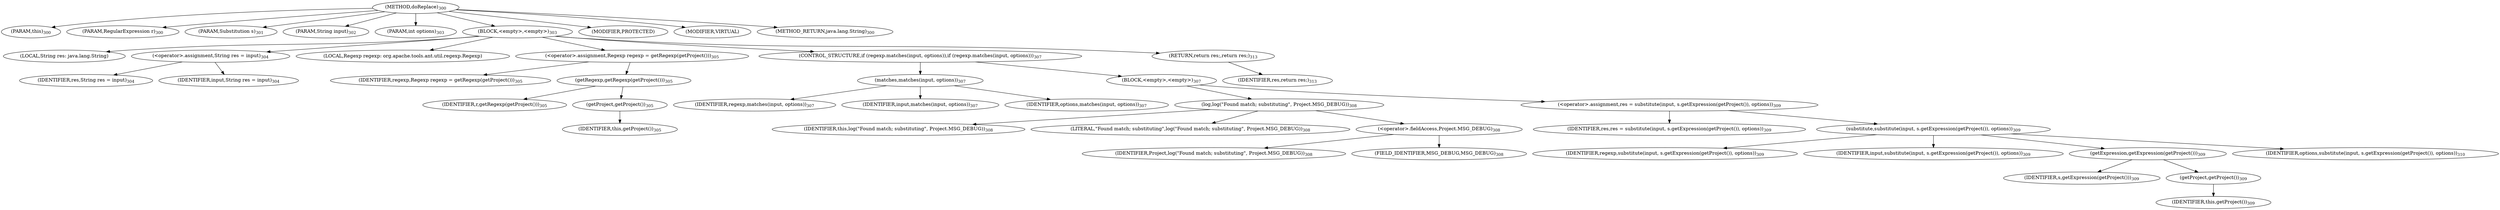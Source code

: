 digraph "doReplace" {  
"372" [label = <(METHOD,doReplace)<SUB>300</SUB>> ]
"22" [label = <(PARAM,this)<SUB>300</SUB>> ]
"373" [label = <(PARAM,RegularExpression r)<SUB>300</SUB>> ]
"374" [label = <(PARAM,Substitution s)<SUB>301</SUB>> ]
"375" [label = <(PARAM,String input)<SUB>302</SUB>> ]
"376" [label = <(PARAM,int options)<SUB>303</SUB>> ]
"377" [label = <(BLOCK,&lt;empty&gt;,&lt;empty&gt;)<SUB>303</SUB>> ]
"378" [label = <(LOCAL,String res: java.lang.String)> ]
"379" [label = <(&lt;operator&gt;.assignment,String res = input)<SUB>304</SUB>> ]
"380" [label = <(IDENTIFIER,res,String res = input)<SUB>304</SUB>> ]
"381" [label = <(IDENTIFIER,input,String res = input)<SUB>304</SUB>> ]
"382" [label = <(LOCAL,Regexp regexp: org.apache.tools.ant.util.regexp.Regexp)> ]
"383" [label = <(&lt;operator&gt;.assignment,Regexp regexp = getRegexp(getProject()))<SUB>305</SUB>> ]
"384" [label = <(IDENTIFIER,regexp,Regexp regexp = getRegexp(getProject()))<SUB>305</SUB>> ]
"385" [label = <(getRegexp,getRegexp(getProject()))<SUB>305</SUB>> ]
"386" [label = <(IDENTIFIER,r,getRegexp(getProject()))<SUB>305</SUB>> ]
"387" [label = <(getProject,getProject())<SUB>305</SUB>> ]
"21" [label = <(IDENTIFIER,this,getProject())<SUB>305</SUB>> ]
"388" [label = <(CONTROL_STRUCTURE,if (regexp.matches(input, options)),if (regexp.matches(input, options)))<SUB>307</SUB>> ]
"389" [label = <(matches,matches(input, options))<SUB>307</SUB>> ]
"390" [label = <(IDENTIFIER,regexp,matches(input, options))<SUB>307</SUB>> ]
"391" [label = <(IDENTIFIER,input,matches(input, options))<SUB>307</SUB>> ]
"392" [label = <(IDENTIFIER,options,matches(input, options))<SUB>307</SUB>> ]
"393" [label = <(BLOCK,&lt;empty&gt;,&lt;empty&gt;)<SUB>307</SUB>> ]
"394" [label = <(log,log(&quot;Found match; substituting&quot;, Project.MSG_DEBUG))<SUB>308</SUB>> ]
"23" [label = <(IDENTIFIER,this,log(&quot;Found match; substituting&quot;, Project.MSG_DEBUG))<SUB>308</SUB>> ]
"395" [label = <(LITERAL,&quot;Found match; substituting&quot;,log(&quot;Found match; substituting&quot;, Project.MSG_DEBUG))<SUB>308</SUB>> ]
"396" [label = <(&lt;operator&gt;.fieldAccess,Project.MSG_DEBUG)<SUB>308</SUB>> ]
"397" [label = <(IDENTIFIER,Project,log(&quot;Found match; substituting&quot;, Project.MSG_DEBUG))<SUB>308</SUB>> ]
"398" [label = <(FIELD_IDENTIFIER,MSG_DEBUG,MSG_DEBUG)<SUB>308</SUB>> ]
"399" [label = <(&lt;operator&gt;.assignment,res = substitute(input, s.getExpression(getProject()), options))<SUB>309</SUB>> ]
"400" [label = <(IDENTIFIER,res,res = substitute(input, s.getExpression(getProject()), options))<SUB>309</SUB>> ]
"401" [label = <(substitute,substitute(input, s.getExpression(getProject()), options))<SUB>309</SUB>> ]
"402" [label = <(IDENTIFIER,regexp,substitute(input, s.getExpression(getProject()), options))<SUB>309</SUB>> ]
"403" [label = <(IDENTIFIER,input,substitute(input, s.getExpression(getProject()), options))<SUB>309</SUB>> ]
"404" [label = <(getExpression,getExpression(getProject()))<SUB>309</SUB>> ]
"405" [label = <(IDENTIFIER,s,getExpression(getProject()))<SUB>309</SUB>> ]
"406" [label = <(getProject,getProject())<SUB>309</SUB>> ]
"24" [label = <(IDENTIFIER,this,getProject())<SUB>309</SUB>> ]
"407" [label = <(IDENTIFIER,options,substitute(input, s.getExpression(getProject()), options))<SUB>310</SUB>> ]
"408" [label = <(RETURN,return res;,return res;)<SUB>313</SUB>> ]
"409" [label = <(IDENTIFIER,res,return res;)<SUB>313</SUB>> ]
"410" [label = <(MODIFIER,PROTECTED)> ]
"411" [label = <(MODIFIER,VIRTUAL)> ]
"412" [label = <(METHOD_RETURN,java.lang.String)<SUB>300</SUB>> ]
  "372" -> "22" 
  "372" -> "373" 
  "372" -> "374" 
  "372" -> "375" 
  "372" -> "376" 
  "372" -> "377" 
  "372" -> "410" 
  "372" -> "411" 
  "372" -> "412" 
  "377" -> "378" 
  "377" -> "379" 
  "377" -> "382" 
  "377" -> "383" 
  "377" -> "388" 
  "377" -> "408" 
  "379" -> "380" 
  "379" -> "381" 
  "383" -> "384" 
  "383" -> "385" 
  "385" -> "386" 
  "385" -> "387" 
  "387" -> "21" 
  "388" -> "389" 
  "388" -> "393" 
  "389" -> "390" 
  "389" -> "391" 
  "389" -> "392" 
  "393" -> "394" 
  "393" -> "399" 
  "394" -> "23" 
  "394" -> "395" 
  "394" -> "396" 
  "396" -> "397" 
  "396" -> "398" 
  "399" -> "400" 
  "399" -> "401" 
  "401" -> "402" 
  "401" -> "403" 
  "401" -> "404" 
  "401" -> "407" 
  "404" -> "405" 
  "404" -> "406" 
  "406" -> "24" 
  "408" -> "409" 
}
